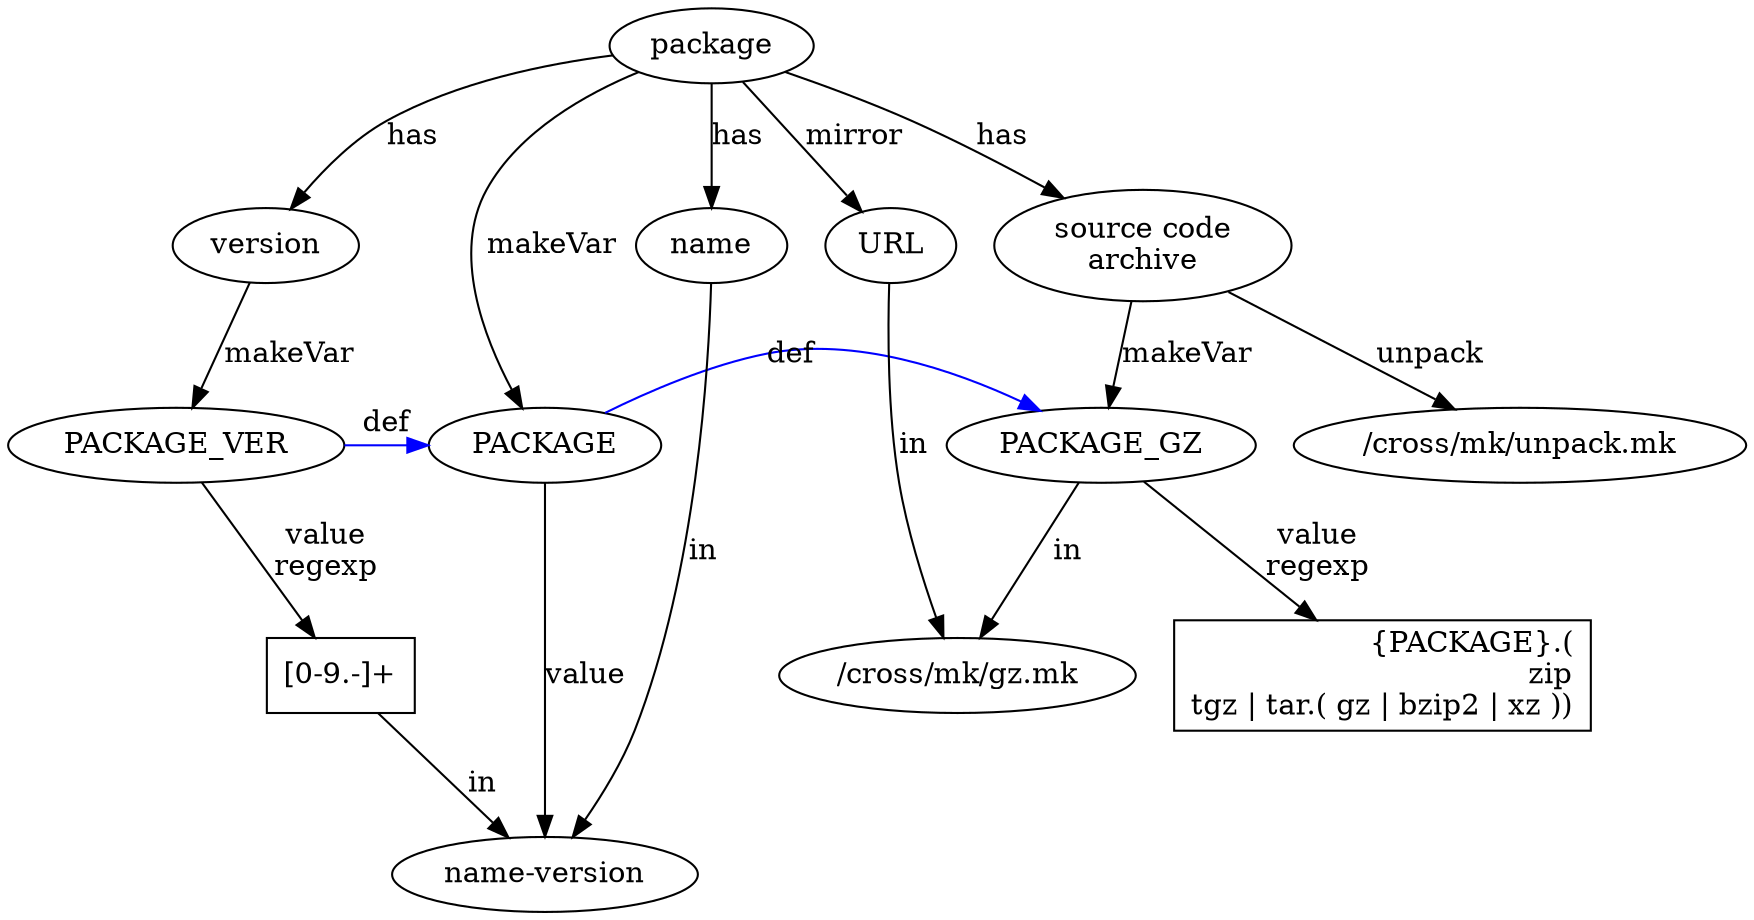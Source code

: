 digraph {
#rankdir=LR;
	package -> version [label=has];
	PACKAGE -> "name-version" [label="value"];
	ver [label="[0-9.-]+",shape=box];
	PACKAGE_VER -> ver [label="value\nregexp"];
	package -> PACKAGE [label=makeVar];
	version -> PACKAGE_VER [label=makeVar];
	package -> name [label=has];
	name -> "name-version" [label=in];
	ver -> "name-version" [label=in];
	package -> URL [label=mirror];
	gz [label="/cross/mk/gz.mk"];
	URL -> gz [label=in];
	package -> archive [label=has];
	archive -> PACKAGE_GZ [label=makeVar];
	PACKAGE_GZ -> gz [label=in];
	{ rank=same; PACKAGE_VER; PACKAGE; PACKAGE_GZ; } 
	PACKAGE_VER -> PACKAGE [label=def,color=blue];
	PACKAGE -> PACKAGE_GZ [label=def,color=blue];
	{ rank=same; name; version; archive; URL; }
	archive [label="source code\narchive"];
	PACKAGE_GZ -> prex [label="value\nregexp"];
	prex [label="{PACKAGE}.(\rzip\rtgz | tar.( gz | bzip2 | xz ))",shape=box];
	archive -> "/cross/mk/unpack.mk" [label=unpack];
}
